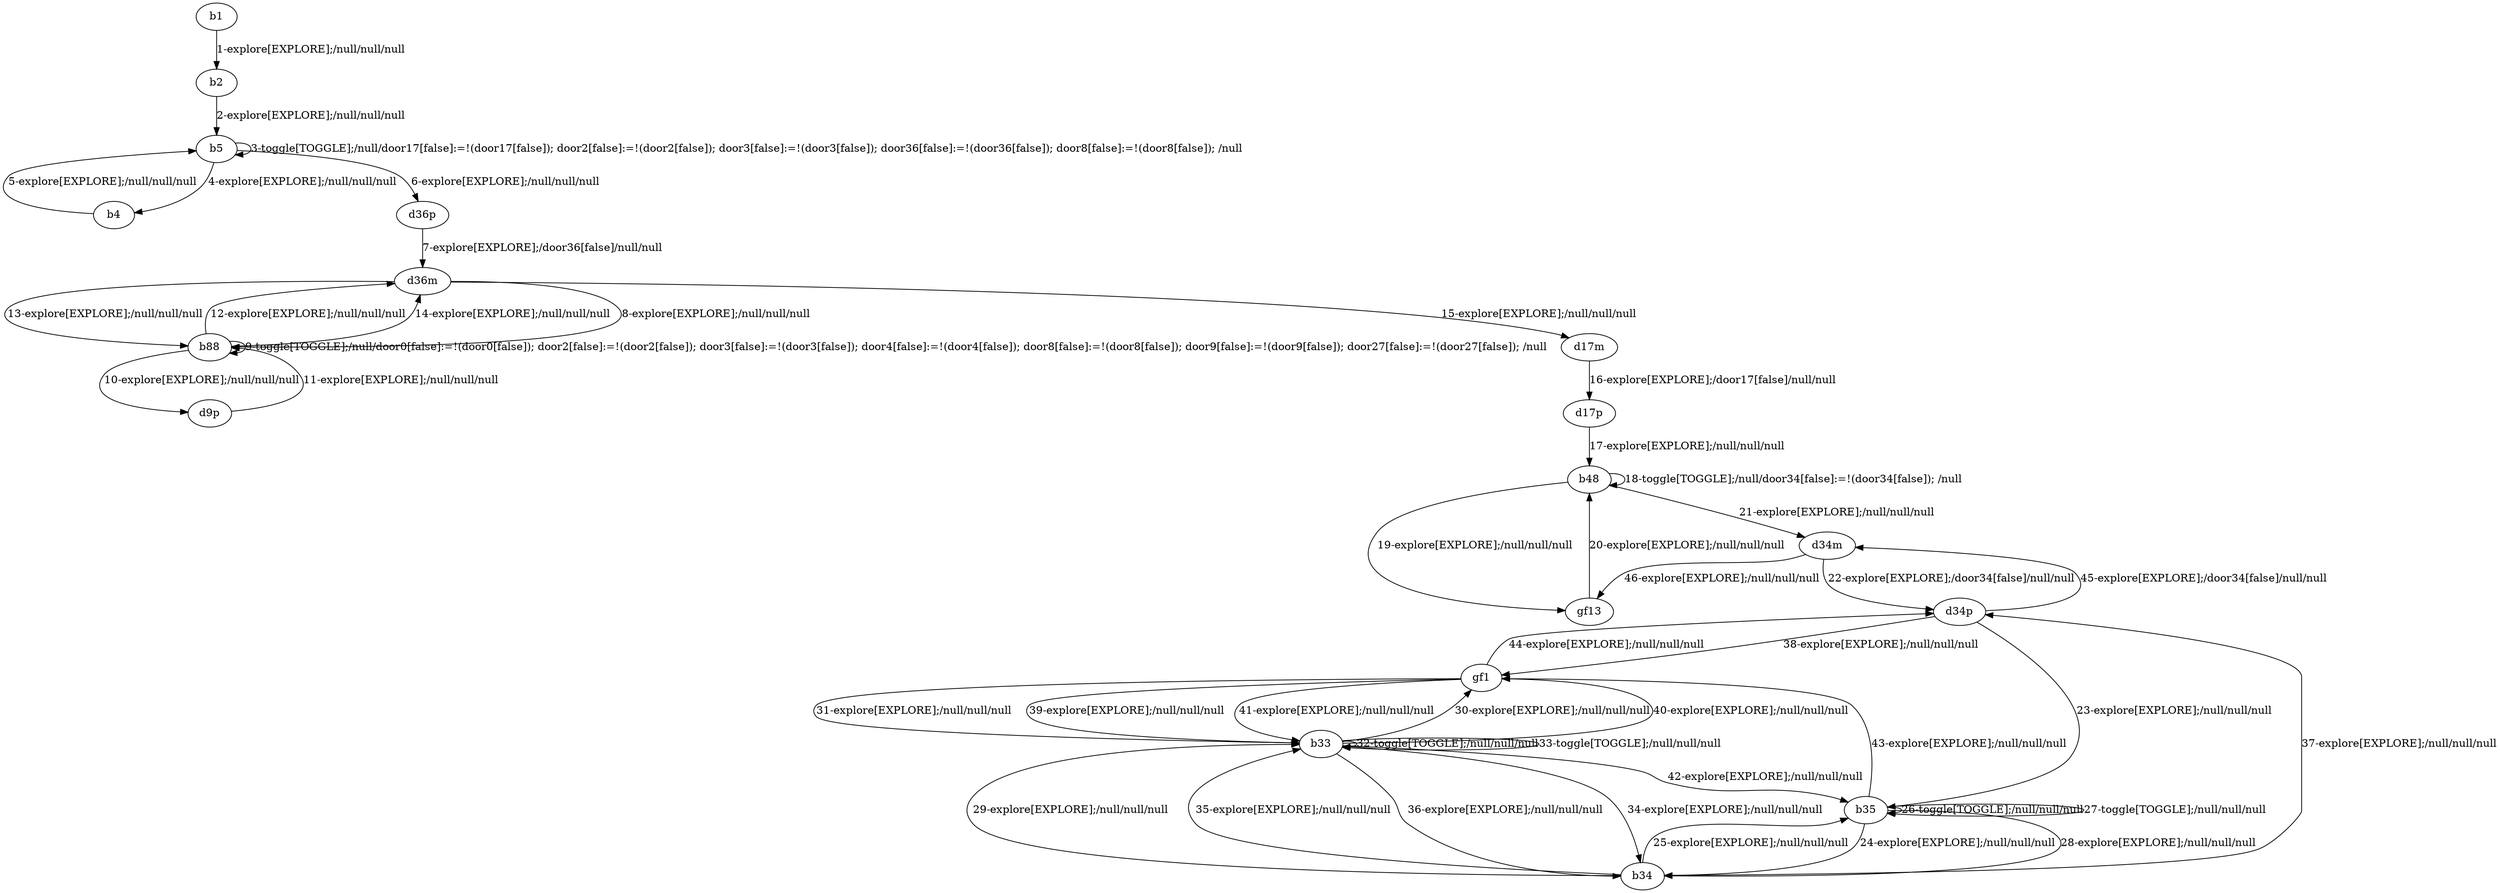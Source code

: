 # Total number of goals covered by this test: 2
# d34p --> d34m
# d34m --> gf13

digraph g {
"b1" -> "b2" [label = "1-explore[EXPLORE];/null/null/null"];
"b2" -> "b5" [label = "2-explore[EXPLORE];/null/null/null"];
"b5" -> "b5" [label = "3-toggle[TOGGLE];/null/door17[false]:=!(door17[false]); door2[false]:=!(door2[false]); door3[false]:=!(door3[false]); door36[false]:=!(door36[false]); door8[false]:=!(door8[false]); /null"];
"b5" -> "b4" [label = "4-explore[EXPLORE];/null/null/null"];
"b4" -> "b5" [label = "5-explore[EXPLORE];/null/null/null"];
"b5" -> "d36p" [label = "6-explore[EXPLORE];/null/null/null"];
"d36p" -> "d36m" [label = "7-explore[EXPLORE];/door36[false]/null/null"];
"d36m" -> "b88" [label = "8-explore[EXPLORE];/null/null/null"];
"b88" -> "b88" [label = "9-toggle[TOGGLE];/null/door0[false]:=!(door0[false]); door2[false]:=!(door2[false]); door3[false]:=!(door3[false]); door4[false]:=!(door4[false]); door8[false]:=!(door8[false]); door9[false]:=!(door9[false]); door27[false]:=!(door27[false]); /null"];
"b88" -> "d9p" [label = "10-explore[EXPLORE];/null/null/null"];
"d9p" -> "b88" [label = "11-explore[EXPLORE];/null/null/null"];
"b88" -> "d36m" [label = "12-explore[EXPLORE];/null/null/null"];
"d36m" -> "b88" [label = "13-explore[EXPLORE];/null/null/null"];
"b88" -> "d36m" [label = "14-explore[EXPLORE];/null/null/null"];
"d36m" -> "d17m" [label = "15-explore[EXPLORE];/null/null/null"];
"d17m" -> "d17p" [label = "16-explore[EXPLORE];/door17[false]/null/null"];
"d17p" -> "b48" [label = "17-explore[EXPLORE];/null/null/null"];
"b48" -> "b48" [label = "18-toggle[TOGGLE];/null/door34[false]:=!(door34[false]); /null"];
"b48" -> "gf13" [label = "19-explore[EXPLORE];/null/null/null"];
"gf13" -> "b48" [label = "20-explore[EXPLORE];/null/null/null"];
"b48" -> "d34m" [label = "21-explore[EXPLORE];/null/null/null"];
"d34m" -> "d34p" [label = "22-explore[EXPLORE];/door34[false]/null/null"];
"d34p" -> "b35" [label = "23-explore[EXPLORE];/null/null/null"];
"b35" -> "b34" [label = "24-explore[EXPLORE];/null/null/null"];
"b34" -> "b35" [label = "25-explore[EXPLORE];/null/null/null"];
"b35" -> "b35" [label = "26-toggle[TOGGLE];/null/null/null"];
"b35" -> "b35" [label = "27-toggle[TOGGLE];/null/null/null"];
"b35" -> "b34" [label = "28-explore[EXPLORE];/null/null/null"];
"b34" -> "b33" [label = "29-explore[EXPLORE];/null/null/null"];
"b33" -> "gf1" [label = "30-explore[EXPLORE];/null/null/null"];
"gf1" -> "b33" [label = "31-explore[EXPLORE];/null/null/null"];
"b33" -> "b33" [label = "32-toggle[TOGGLE];/null/null/null"];
"b33" -> "b33" [label = "33-toggle[TOGGLE];/null/null/null"];
"b33" -> "b34" [label = "34-explore[EXPLORE];/null/null/null"];
"b34" -> "b33" [label = "35-explore[EXPLORE];/null/null/null"];
"b33" -> "b34" [label = "36-explore[EXPLORE];/null/null/null"];
"b34" -> "d34p" [label = "37-explore[EXPLORE];/null/null/null"];
"d34p" -> "gf1" [label = "38-explore[EXPLORE];/null/null/null"];
"gf1" -> "b33" [label = "39-explore[EXPLORE];/null/null/null"];
"b33" -> "gf1" [label = "40-explore[EXPLORE];/null/null/null"];
"gf1" -> "b33" [label = "41-explore[EXPLORE];/null/null/null"];
"b33" -> "b35" [label = "42-explore[EXPLORE];/null/null/null"];
"b35" -> "gf1" [label = "43-explore[EXPLORE];/null/null/null"];
"gf1" -> "d34p" [label = "44-explore[EXPLORE];/null/null/null"];
"d34p" -> "d34m" [label = "45-explore[EXPLORE];/door34[false]/null/null"];
"d34m" -> "gf13" [label = "46-explore[EXPLORE];/null/null/null"];
}